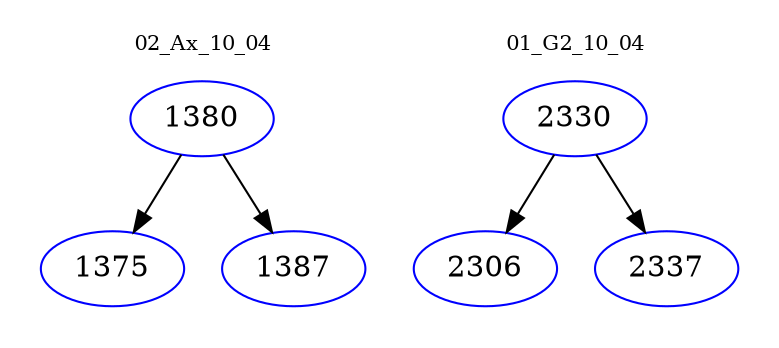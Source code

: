 digraph{
subgraph cluster_0 {
color = white
label = "02_Ax_10_04";
fontsize=10;
T0_1380 [label="1380", color="blue"]
T0_1380 -> T0_1375 [color="black"]
T0_1375 [label="1375", color="blue"]
T0_1380 -> T0_1387 [color="black"]
T0_1387 [label="1387", color="blue"]
}
subgraph cluster_1 {
color = white
label = "01_G2_10_04";
fontsize=10;
T1_2330 [label="2330", color="blue"]
T1_2330 -> T1_2306 [color="black"]
T1_2306 [label="2306", color="blue"]
T1_2330 -> T1_2337 [color="black"]
T1_2337 [label="2337", color="blue"]
}
}
